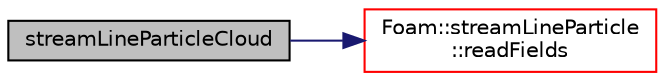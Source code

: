 digraph "streamLineParticleCloud"
{
  bgcolor="transparent";
  edge [fontname="Helvetica",fontsize="10",labelfontname="Helvetica",labelfontsize="10"];
  node [fontname="Helvetica",fontsize="10",shape=record];
  rankdir="LR";
  Node1 [label="streamLineParticleCloud",height=0.2,width=0.4,color="black", fillcolor="grey75", style="filled", fontcolor="black"];
  Node1 -> Node2 [color="midnightblue",fontsize="10",style="solid",fontname="Helvetica"];
  Node2 [label="Foam::streamLineParticle\l::readFields",height=0.2,width=0.4,color="red",URL="$a02543.html#a6dcd4895ca674d477a9117e63ea82691",tooltip="Read. "];
}
